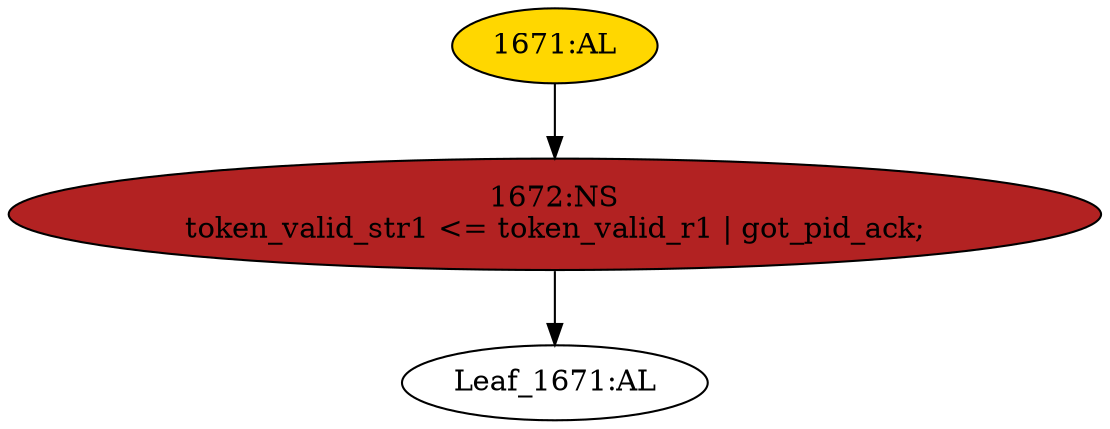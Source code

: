 strict digraph "" {
	node [label="\N"];
	"1672:NS"	 [ast="<pyverilog.vparser.ast.NonblockingSubstitution object at 0x7f13b55d48d0>",
		fillcolor=firebrick,
		label="1672:NS
token_valid_str1 <= token_valid_r1 | got_pid_ack;",
		statements="[<pyverilog.vparser.ast.NonblockingSubstitution object at 0x7f13b55d48d0>]",
		style=filled,
		typ=NonblockingSubstitution];
	"Leaf_1671:AL"	 [def_var="['token_valid_str1']",
		label="Leaf_1671:AL"];
	"1672:NS" -> "Leaf_1671:AL"	 [cond="[]",
		lineno=None];
	"1671:AL"	 [ast="<pyverilog.vparser.ast.Always object at 0x7f13b5590090>",
		clk_sens=True,
		fillcolor=gold,
		label="1671:AL",
		sens="['clk']",
		statements="[]",
		style=filled,
		typ=Always,
		use_var="['got_pid_ack', 'token_valid_r1']"];
	"1671:AL" -> "1672:NS"	 [cond="[]",
		lineno=None];
}
